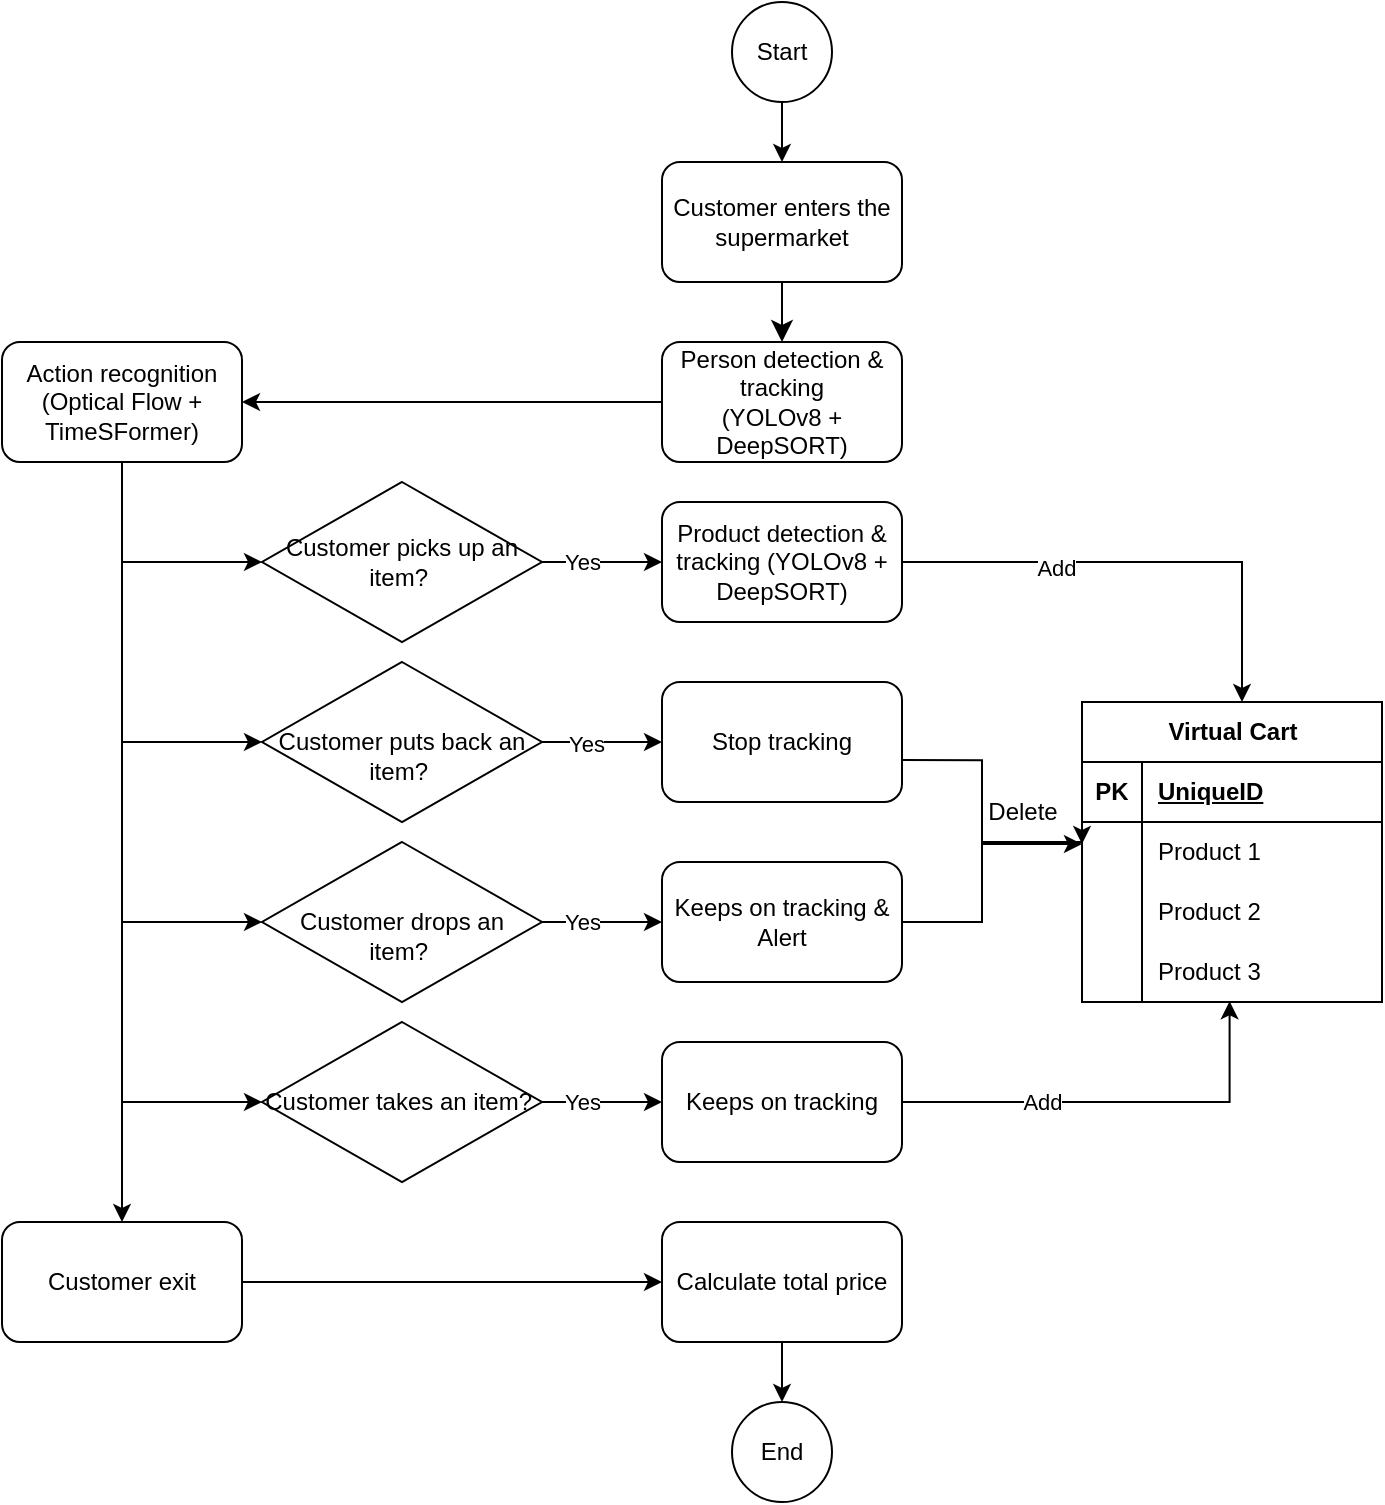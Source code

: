 <mxfile version="26.2.14">
  <diagram id="C5RBs43oDa-KdzZeNtuy" name="Page-1">
    <mxGraphModel dx="1185" dy="868" grid="1" gridSize="10" guides="1" tooltips="1" connect="1" arrows="1" fold="1" page="1" pageScale="1" pageWidth="827" pageHeight="1169" math="0" shadow="0">
      <root>
        <mxCell id="WIyWlLk6GJQsqaUBKTNV-0" />
        <mxCell id="WIyWlLk6GJQsqaUBKTNV-1" parent="WIyWlLk6GJQsqaUBKTNV-0" />
        <mxCell id="DH9YnwBXeE9jykHtQt9v-0" value="&lt;div&gt;&lt;p class=&quot;p1&quot;&gt;Start&lt;/p&gt;&lt;/div&gt;" style="ellipse;whiteSpace=wrap;html=1;aspect=fixed;" parent="WIyWlLk6GJQsqaUBKTNV-1" vertex="1">
          <mxGeometry x="475" y="370" width="50" height="50" as="geometry" />
        </mxCell>
        <mxCell id="DH9YnwBXeE9jykHtQt9v-1" value="&lt;p class=&quot;p1&quot;&gt;Customer enters the supermarket&lt;/p&gt;" style="rounded=1;whiteSpace=wrap;html=1;" parent="WIyWlLk6GJQsqaUBKTNV-1" vertex="1">
          <mxGeometry x="440" y="450" width="120" height="60" as="geometry" />
        </mxCell>
        <mxCell id="DH9YnwBXeE9jykHtQt9v-8" value="" style="endArrow=classic;html=1;rounded=0;exitX=0.5;exitY=1;exitDx=0;exitDy=0;" parent="WIyWlLk6GJQsqaUBKTNV-1" source="DH9YnwBXeE9jykHtQt9v-0" target="DH9YnwBXeE9jykHtQt9v-1" edge="1">
          <mxGeometry width="50" height="50" relative="1" as="geometry">
            <mxPoint x="310" y="270" as="sourcePoint" />
            <mxPoint x="360" y="220" as="targetPoint" />
          </mxGeometry>
        </mxCell>
        <mxCell id="DH9YnwBXeE9jykHtQt9v-42" value="" style="edgeStyle=orthogonalEdgeStyle;rounded=0;orthogonalLoop=1;jettySize=auto;html=1;" parent="WIyWlLk6GJQsqaUBKTNV-1" source="DH9YnwBXeE9jykHtQt9v-39" target="DH9YnwBXeE9jykHtQt9v-41" edge="1">
          <mxGeometry relative="1" as="geometry" />
        </mxCell>
        <mxCell id="DH9YnwBXeE9jykHtQt9v-39" value="Person detection &amp;amp; tracking&lt;div&gt;(YOLOv8 + DeepSORT)&lt;/div&gt;" style="whiteSpace=wrap;html=1;rounded=1;" parent="WIyWlLk6GJQsqaUBKTNV-1" vertex="1">
          <mxGeometry x="440" y="540" width="120" height="60" as="geometry" />
        </mxCell>
        <mxCell id="DH9YnwBXeE9jykHtQt9v-59" value="" style="edgeStyle=orthogonalEdgeStyle;rounded=0;orthogonalLoop=1;jettySize=auto;html=1;" parent="WIyWlLk6GJQsqaUBKTNV-1" source="DH9YnwBXeE9jykHtQt9v-41" target="DH9YnwBXeE9jykHtQt9v-58" edge="1">
          <mxGeometry relative="1" as="geometry" />
        </mxCell>
        <mxCell id="DH9YnwBXeE9jykHtQt9v-41" value="Action recognition&lt;div&gt;(&lt;span style=&quot;background-color: transparent; color: light-dark(rgb(0, 0, 0), rgb(255, 255, 255));&quot;&gt;Optical Flow + TimeSFormer)&lt;/span&gt;&lt;/div&gt;" style="whiteSpace=wrap;html=1;rounded=1;" parent="WIyWlLk6GJQsqaUBKTNV-1" vertex="1">
          <mxGeometry x="110" y="540" width="120" height="60" as="geometry" />
        </mxCell>
        <mxCell id="DH9YnwBXeE9jykHtQt9v-49" value="" style="edgeStyle=orthogonalEdgeStyle;rounded=0;orthogonalLoop=1;jettySize=auto;html=1;" parent="WIyWlLk6GJQsqaUBKTNV-1" edge="1">
          <mxGeometry relative="1" as="geometry">
            <mxPoint x="370" y="650.0" as="sourcePoint" />
            <mxPoint x="440" y="650" as="targetPoint" />
          </mxGeometry>
        </mxCell>
        <mxCell id="DH9YnwBXeE9jykHtQt9v-63" value="Yes" style="edgeLabel;html=1;align=center;verticalAlign=middle;resizable=0;points=[];" parent="DH9YnwBXeE9jykHtQt9v-49" vertex="1" connectable="0">
          <mxGeometry x="-0.263" y="-3" relative="1" as="geometry">
            <mxPoint x="4" y="-3" as="offset" />
          </mxGeometry>
        </mxCell>
        <mxCell id="DH9YnwBXeE9jykHtQt9v-45" value="" style="endArrow=classic;html=1;rounded=0;exitX=0.5;exitY=1;exitDx=0;exitDy=0;entryX=0;entryY=0.5;entryDx=0;entryDy=0;" parent="WIyWlLk6GJQsqaUBKTNV-1" target="DH9YnwBXeE9jykHtQt9v-60" edge="1" source="DH9YnwBXeE9jykHtQt9v-41">
          <mxGeometry width="50" height="50" relative="1" as="geometry">
            <mxPoint x="130" y="600" as="sourcePoint" />
            <mxPoint x="220" y="650.0" as="targetPoint" />
            <Array as="points">
              <mxPoint x="170" y="650" />
            </Array>
          </mxGeometry>
        </mxCell>
        <mxCell id="DH9YnwBXeE9jykHtQt9v-55" value="" style="edgeStyle=orthogonalEdgeStyle;rounded=0;orthogonalLoop=1;jettySize=auto;html=1;exitX=1;exitY=0.5;exitDx=0;exitDy=0;" parent="WIyWlLk6GJQsqaUBKTNV-1" source="DH9YnwBXeE9jykHtQt9v-62" edge="1">
          <mxGeometry relative="1" as="geometry">
            <mxPoint x="370" y="830.0" as="sourcePoint" />
            <Array as="points">
              <mxPoint x="390" y="830" />
              <mxPoint x="390" y="830" />
            </Array>
            <mxPoint x="440" y="830" as="targetPoint" />
          </mxGeometry>
        </mxCell>
        <mxCell id="DH9YnwBXeE9jykHtQt9v-65" value="Yes" style="edgeLabel;html=1;align=center;verticalAlign=middle;resizable=0;points=[];" parent="DH9YnwBXeE9jykHtQt9v-55" vertex="1" connectable="0">
          <mxGeometry x="-0.078" y="1" relative="1" as="geometry">
            <mxPoint x="-8" y="1" as="offset" />
          </mxGeometry>
        </mxCell>
        <mxCell id="DH9YnwBXeE9jykHtQt9v-71" value="" style="edgeStyle=orthogonalEdgeStyle;rounded=0;orthogonalLoop=1;jettySize=auto;html=1;" parent="WIyWlLk6GJQsqaUBKTNV-1" source="DH9YnwBXeE9jykHtQt9v-58" target="DH9YnwBXeE9jykHtQt9v-70" edge="1">
          <mxGeometry relative="1" as="geometry" />
        </mxCell>
        <mxCell id="DH9YnwBXeE9jykHtQt9v-58" value="&lt;p class=&quot;p1&quot;&gt;&lt;span style=&quot;background-color: transparent; color: light-dark(rgb(0, 0, 0), rgb(255, 255, 255));&quot;&gt;Customer exit&lt;/span&gt;&lt;/p&gt;" style="whiteSpace=wrap;html=1;rounded=1;" parent="WIyWlLk6GJQsqaUBKTNV-1" vertex="1">
          <mxGeometry x="110" y="980" width="120" height="60" as="geometry" />
        </mxCell>
        <mxCell id="DH9YnwBXeE9jykHtQt9v-60" value="&lt;p class=&quot;p1&quot;&gt;&lt;span style=&quot;background-color: transparent; color: light-dark(rgb(0, 0, 0), rgb(255, 255, 255));&quot;&gt;Customer picks up an item&lt;/span&gt;&lt;span style=&quot;background-color: transparent; color: light-dark(rgb(0, 0, 0), rgb(255, 255, 255));&quot;&gt;?&lt;/span&gt;&lt;span style=&quot;background-color: transparent; color: light-dark(rgb(0, 0, 0), rgb(255, 255, 255));&quot; class=&quot;Apple-converted-space&quot;&gt;&amp;nbsp;&lt;/span&gt;&lt;/p&gt;" style="rhombus;whiteSpace=wrap;html=1;" parent="WIyWlLk6GJQsqaUBKTNV-1" vertex="1">
          <mxGeometry x="240" y="610" width="140" height="80" as="geometry" />
        </mxCell>
        <mxCell id="DH9YnwBXeE9jykHtQt9v-62" value="&lt;div&gt;&lt;br&gt;&lt;/div&gt;Customer drops an item&lt;span style=&quot;color: light-dark(rgb(0, 0, 0), rgb(255, 255, 255)); background-color: transparent;&quot;&gt;?&lt;/span&gt;&lt;span style=&quot;color: light-dark(rgb(0, 0, 0), rgb(255, 255, 255)); background-color: transparent;&quot; class=&quot;Apple-converted-space&quot;&gt;&amp;nbsp;&lt;/span&gt;" style="rhombus;whiteSpace=wrap;html=1;" parent="WIyWlLk6GJQsqaUBKTNV-1" vertex="1">
          <mxGeometry x="240" y="790" width="140" height="80" as="geometry" />
        </mxCell>
        <mxCell id="DH9YnwBXeE9jykHtQt9v-70" value="&lt;p class=&quot;p1&quot;&gt;Calculate total price&lt;/p&gt;" style="whiteSpace=wrap;html=1;rounded=1;" parent="WIyWlLk6GJQsqaUBKTNV-1" vertex="1">
          <mxGeometry x="440" y="980" width="120" height="60" as="geometry" />
        </mxCell>
        <mxCell id="DH9YnwBXeE9jykHtQt9v-79" value="&lt;div&gt;&lt;p class=&quot;p1&quot;&gt;End&lt;/p&gt;&lt;/div&gt;" style="ellipse;whiteSpace=wrap;html=1;aspect=fixed;" parent="WIyWlLk6GJQsqaUBKTNV-1" vertex="1">
          <mxGeometry x="475" y="1070" width="50" height="50" as="geometry" />
        </mxCell>
        <mxCell id="uuW5us353HKHIxsga8VK-14" value="" style="endArrow=classic;html=1;rounded=0;exitX=0.5;exitY=1;exitDx=0;exitDy=0;entryX=0;entryY=0.5;entryDx=0;entryDy=0;" parent="WIyWlLk6GJQsqaUBKTNV-1" source="DH9YnwBXeE9jykHtQt9v-41" target="DH9YnwBXeE9jykHtQt9v-62" edge="1">
          <mxGeometry width="50" height="50" relative="1" as="geometry">
            <mxPoint x="130" y="710" as="sourcePoint" />
            <mxPoint x="230" y="760" as="targetPoint" />
            <Array as="points">
              <mxPoint x="170" y="830" />
            </Array>
          </mxGeometry>
        </mxCell>
        <mxCell id="1n3pUYNdukaqnlME4gIQ-0" value="" style="endArrow=classic;html=1;rounded=0;fontSize=12;startSize=8;endSize=8;curved=1;entryX=0.5;entryY=0;entryDx=0;entryDy=0;exitX=0.5;exitY=1;exitDx=0;exitDy=0;" parent="WIyWlLk6GJQsqaUBKTNV-1" source="DH9YnwBXeE9jykHtQt9v-1" target="DH9YnwBXeE9jykHtQt9v-39" edge="1">
          <mxGeometry width="50" height="50" relative="1" as="geometry">
            <mxPoint x="440" y="670" as="sourcePoint" />
            <mxPoint x="490" y="620" as="targetPoint" />
          </mxGeometry>
        </mxCell>
        <mxCell id="Jn8pe_sqvKz6rOjeq51U-3" value="" style="endArrow=classic;html=1;rounded=0;" edge="1" parent="WIyWlLk6GJQsqaUBKTNV-1">
          <mxGeometry width="50" height="50" relative="1" as="geometry">
            <mxPoint x="170" y="680" as="sourcePoint" />
            <mxPoint x="240" y="920" as="targetPoint" />
            <Array as="points">
              <mxPoint x="170" y="920" />
            </Array>
          </mxGeometry>
        </mxCell>
        <mxCell id="Jn8pe_sqvKz6rOjeq51U-12" value="" style="edgeStyle=orthogonalEdgeStyle;rounded=0;orthogonalLoop=1;jettySize=auto;html=1;" edge="1" parent="WIyWlLk6GJQsqaUBKTNV-1" source="Jn8pe_sqvKz6rOjeq51U-5">
          <mxGeometry relative="1" as="geometry">
            <mxPoint x="440" y="920" as="targetPoint" />
          </mxGeometry>
        </mxCell>
        <mxCell id="Jn8pe_sqvKz6rOjeq51U-13" value="Yes" style="edgeLabel;html=1;align=center;verticalAlign=middle;resizable=0;points=[];" vertex="1" connectable="0" parent="Jn8pe_sqvKz6rOjeq51U-12">
          <mxGeometry x="-0.1" y="3" relative="1" as="geometry">
            <mxPoint x="-7" y="3" as="offset" />
          </mxGeometry>
        </mxCell>
        <mxCell id="Jn8pe_sqvKz6rOjeq51U-5" value="Customer takes an item&lt;span style=&quot;color: light-dark(rgb(0, 0, 0), rgb(255, 255, 255)); background-color: transparent;&quot;&gt;?&lt;/span&gt;&lt;span style=&quot;color: light-dark(rgb(0, 0, 0), rgb(255, 255, 255)); background-color: transparent;&quot; class=&quot;Apple-converted-space&quot;&gt;&amp;nbsp;&lt;/span&gt;" style="rhombus;whiteSpace=wrap;html=1;" vertex="1" parent="WIyWlLk6GJQsqaUBKTNV-1">
          <mxGeometry x="240" y="880" width="140" height="80" as="geometry" />
        </mxCell>
        <mxCell id="Jn8pe_sqvKz6rOjeq51U-9" value="" style="edgeStyle=orthogonalEdgeStyle;rounded=0;orthogonalLoop=1;jettySize=auto;html=1;" edge="1" parent="WIyWlLk6GJQsqaUBKTNV-1" source="Jn8pe_sqvKz6rOjeq51U-6">
          <mxGeometry relative="1" as="geometry">
            <mxPoint x="440" y="740" as="targetPoint" />
          </mxGeometry>
        </mxCell>
        <mxCell id="Jn8pe_sqvKz6rOjeq51U-10" value="Yes" style="edgeLabel;html=1;align=center;verticalAlign=middle;resizable=0;points=[];" vertex="1" connectable="0" parent="Jn8pe_sqvKz6rOjeq51U-9">
          <mxGeometry x="-0.267" y="-1" relative="1" as="geometry">
            <mxPoint as="offset" />
          </mxGeometry>
        </mxCell>
        <mxCell id="Jn8pe_sqvKz6rOjeq51U-6" value="&amp;nbsp; &amp;nbsp;&amp;nbsp;&lt;div&gt;Customer puts back an item&lt;span style=&quot;color: light-dark(rgb(0, 0, 0), rgb(255, 255, 255)); background-color: transparent;&quot;&gt;?&lt;/span&gt;&lt;span style=&quot;color: light-dark(rgb(0, 0, 0), rgb(255, 255, 255)); background-color: transparent;&quot; class=&quot;Apple-converted-space&quot;&gt;&amp;nbsp;&lt;/span&gt;&lt;/div&gt;" style="rhombus;whiteSpace=wrap;html=1;" vertex="1" parent="WIyWlLk6GJQsqaUBKTNV-1">
          <mxGeometry x="240" y="700" width="140" height="80" as="geometry" />
        </mxCell>
        <mxCell id="Jn8pe_sqvKz6rOjeq51U-7" value="" style="endArrow=classic;html=1;rounded=0;exitX=0.5;exitY=1;exitDx=0;exitDy=0;entryX=0;entryY=0.5;entryDx=0;entryDy=0;" edge="1" parent="WIyWlLk6GJQsqaUBKTNV-1" source="DH9YnwBXeE9jykHtQt9v-41" target="Jn8pe_sqvKz6rOjeq51U-6">
          <mxGeometry width="50" height="50" relative="1" as="geometry">
            <mxPoint x="370" y="830" as="sourcePoint" />
            <mxPoint x="420" y="780" as="targetPoint" />
            <Array as="points">
              <mxPoint x="170" y="740" />
            </Array>
          </mxGeometry>
        </mxCell>
        <mxCell id="Jn8pe_sqvKz6rOjeq51U-16" value="" style="endArrow=classic;html=1;rounded=0;exitX=0.5;exitY=1;exitDx=0;exitDy=0;entryX=0.5;entryY=0;entryDx=0;entryDy=0;" edge="1" parent="WIyWlLk6GJQsqaUBKTNV-1" source="DH9YnwBXeE9jykHtQt9v-70" target="DH9YnwBXeE9jykHtQt9v-79">
          <mxGeometry width="50" height="50" relative="1" as="geometry">
            <mxPoint x="300" y="810" as="sourcePoint" />
            <mxPoint x="350" y="760" as="targetPoint" />
          </mxGeometry>
        </mxCell>
        <mxCell id="Jn8pe_sqvKz6rOjeq51U-17" value="Product detection &amp;amp; tracking (YOLOv8 + DeepSORT)" style="rounded=1;whiteSpace=wrap;html=1;" vertex="1" parent="WIyWlLk6GJQsqaUBKTNV-1">
          <mxGeometry x="440" y="620" width="120" height="60" as="geometry" />
        </mxCell>
        <mxCell id="Jn8pe_sqvKz6rOjeq51U-18" value="Stop tracking" style="rounded=1;whiteSpace=wrap;html=1;" vertex="1" parent="WIyWlLk6GJQsqaUBKTNV-1">
          <mxGeometry x="440" y="710" width="120" height="60" as="geometry" />
        </mxCell>
        <mxCell id="Jn8pe_sqvKz6rOjeq51U-41" value="" style="edgeStyle=orthogonalEdgeStyle;rounded=0;orthogonalLoop=1;jettySize=auto;html=1;entryX=0;entryY=0.5;entryDx=0;entryDy=0;" edge="1" parent="WIyWlLk6GJQsqaUBKTNV-1" source="Jn8pe_sqvKz6rOjeq51U-19">
          <mxGeometry relative="1" as="geometry">
            <mxPoint x="650" y="791.0" as="targetPoint" />
            <Array as="points">
              <mxPoint x="600" y="830" />
              <mxPoint x="600" y="791" />
            </Array>
          </mxGeometry>
        </mxCell>
        <mxCell id="Jn8pe_sqvKz6rOjeq51U-19" value="Keeps on tracking &amp;amp; Alert" style="rounded=1;whiteSpace=wrap;html=1;" vertex="1" parent="WIyWlLk6GJQsqaUBKTNV-1">
          <mxGeometry x="440" y="800" width="120" height="60" as="geometry" />
        </mxCell>
        <mxCell id="Jn8pe_sqvKz6rOjeq51U-25" value="" style="edgeStyle=orthogonalEdgeStyle;rounded=0;orthogonalLoop=1;jettySize=auto;html=1;entryX=0.492;entryY=0.988;entryDx=0;entryDy=0;entryPerimeter=0;" edge="1" parent="WIyWlLk6GJQsqaUBKTNV-1" source="Jn8pe_sqvKz6rOjeq51U-20" target="Jn8pe_sqvKz6rOjeq51U-58">
          <mxGeometry relative="1" as="geometry">
            <mxPoint x="730" y="900" as="targetPoint" />
            <Array as="points">
              <mxPoint x="724" y="920" />
            </Array>
          </mxGeometry>
        </mxCell>
        <mxCell id="Jn8pe_sqvKz6rOjeq51U-31" value="Add" style="edgeLabel;html=1;align=center;verticalAlign=middle;resizable=0;points=[];" vertex="1" connectable="0" parent="Jn8pe_sqvKz6rOjeq51U-25">
          <mxGeometry x="-0.344" relative="1" as="geometry">
            <mxPoint as="offset" />
          </mxGeometry>
        </mxCell>
        <mxCell id="Jn8pe_sqvKz6rOjeq51U-20" value="Keeps on tracking" style="rounded=1;whiteSpace=wrap;html=1;" vertex="1" parent="WIyWlLk6GJQsqaUBKTNV-1">
          <mxGeometry x="440" y="890" width="120" height="60" as="geometry" />
        </mxCell>
        <mxCell id="Jn8pe_sqvKz6rOjeq51U-21" value="" style="endArrow=classic;html=1;rounded=0;entryX=0.5;entryY=0;entryDx=0;entryDy=0;exitX=1;exitY=0.5;exitDx=0;exitDy=0;" edge="1" parent="WIyWlLk6GJQsqaUBKTNV-1" source="Jn8pe_sqvKz6rOjeq51U-17">
          <mxGeometry width="50" height="50" relative="1" as="geometry">
            <mxPoint x="590" y="610" as="sourcePoint" />
            <mxPoint x="730" y="720" as="targetPoint" />
            <Array as="points">
              <mxPoint x="730" y="650" />
            </Array>
          </mxGeometry>
        </mxCell>
        <mxCell id="Jn8pe_sqvKz6rOjeq51U-32" value="Add" style="edgeLabel;html=1;align=center;verticalAlign=middle;resizable=0;points=[];" vertex="1" connectable="0" parent="Jn8pe_sqvKz6rOjeq51U-21">
          <mxGeometry x="-0.364" y="-3" relative="1" as="geometry">
            <mxPoint as="offset" />
          </mxGeometry>
        </mxCell>
        <mxCell id="Jn8pe_sqvKz6rOjeq51U-43" value="" style="edgeStyle=orthogonalEdgeStyle;rounded=0;orthogonalLoop=1;jettySize=auto;html=1;entryX=0;entryY=0.5;entryDx=0;entryDy=0;" edge="1" parent="WIyWlLk6GJQsqaUBKTNV-1">
          <mxGeometry relative="1" as="geometry">
            <mxPoint x="560" y="749.06" as="sourcePoint" />
            <mxPoint x="650" y="791.0" as="targetPoint" />
            <Array as="points">
              <mxPoint x="600" y="749" />
              <mxPoint x="600" y="790" />
              <mxPoint x="650" y="790" />
            </Array>
          </mxGeometry>
        </mxCell>
        <mxCell id="Jn8pe_sqvKz6rOjeq51U-47" value="Delete" style="text;html=1;align=center;verticalAlign=middle;resizable=0;points=[];autosize=1;strokeColor=none;fillColor=none;" vertex="1" parent="WIyWlLk6GJQsqaUBKTNV-1">
          <mxGeometry x="590" y="760" width="60" height="30" as="geometry" />
        </mxCell>
        <mxCell id="Jn8pe_sqvKz6rOjeq51U-48" value="Virtual Cart" style="shape=table;startSize=30;container=1;collapsible=1;childLayout=tableLayout;fixedRows=1;rowLines=0;fontStyle=1;align=center;resizeLast=1;html=1;" vertex="1" parent="WIyWlLk6GJQsqaUBKTNV-1">
          <mxGeometry x="650" y="720" width="150" height="150" as="geometry" />
        </mxCell>
        <mxCell id="Jn8pe_sqvKz6rOjeq51U-49" value="" style="shape=tableRow;horizontal=0;startSize=0;swimlaneHead=0;swimlaneBody=0;fillColor=none;collapsible=0;dropTarget=0;points=[[0,0.5],[1,0.5]];portConstraint=eastwest;top=0;left=0;right=0;bottom=1;" vertex="1" parent="Jn8pe_sqvKz6rOjeq51U-48">
          <mxGeometry y="30" width="150" height="30" as="geometry" />
        </mxCell>
        <mxCell id="Jn8pe_sqvKz6rOjeq51U-50" value="PK" style="shape=partialRectangle;connectable=0;fillColor=none;top=0;left=0;bottom=0;right=0;fontStyle=1;overflow=hidden;whiteSpace=wrap;html=1;" vertex="1" parent="Jn8pe_sqvKz6rOjeq51U-49">
          <mxGeometry width="30" height="30" as="geometry">
            <mxRectangle width="30" height="30" as="alternateBounds" />
          </mxGeometry>
        </mxCell>
        <mxCell id="Jn8pe_sqvKz6rOjeq51U-51" value="UniqueID" style="shape=partialRectangle;connectable=0;fillColor=none;top=0;left=0;bottom=0;right=0;align=left;spacingLeft=6;fontStyle=5;overflow=hidden;whiteSpace=wrap;html=1;" vertex="1" parent="Jn8pe_sqvKz6rOjeq51U-49">
          <mxGeometry x="30" width="120" height="30" as="geometry">
            <mxRectangle width="120" height="30" as="alternateBounds" />
          </mxGeometry>
        </mxCell>
        <mxCell id="Jn8pe_sqvKz6rOjeq51U-52" value="" style="shape=tableRow;horizontal=0;startSize=0;swimlaneHead=0;swimlaneBody=0;fillColor=none;collapsible=0;dropTarget=0;points=[[0,0.5],[1,0.5]];portConstraint=eastwest;top=0;left=0;right=0;bottom=0;" vertex="1" parent="Jn8pe_sqvKz6rOjeq51U-48">
          <mxGeometry y="60" width="150" height="30" as="geometry" />
        </mxCell>
        <mxCell id="Jn8pe_sqvKz6rOjeq51U-53" value="" style="shape=partialRectangle;connectable=0;fillColor=none;top=0;left=0;bottom=0;right=0;editable=1;overflow=hidden;whiteSpace=wrap;html=1;" vertex="1" parent="Jn8pe_sqvKz6rOjeq51U-52">
          <mxGeometry width="30" height="30" as="geometry">
            <mxRectangle width="30" height="30" as="alternateBounds" />
          </mxGeometry>
        </mxCell>
        <mxCell id="Jn8pe_sqvKz6rOjeq51U-54" value="Product 1" style="shape=partialRectangle;connectable=0;fillColor=none;top=0;left=0;bottom=0;right=0;align=left;spacingLeft=6;overflow=hidden;whiteSpace=wrap;html=1;" vertex="1" parent="Jn8pe_sqvKz6rOjeq51U-52">
          <mxGeometry x="30" width="120" height="30" as="geometry">
            <mxRectangle width="120" height="30" as="alternateBounds" />
          </mxGeometry>
        </mxCell>
        <mxCell id="Jn8pe_sqvKz6rOjeq51U-55" value="" style="shape=tableRow;horizontal=0;startSize=0;swimlaneHead=0;swimlaneBody=0;fillColor=none;collapsible=0;dropTarget=0;points=[[0,0.5],[1,0.5]];portConstraint=eastwest;top=0;left=0;right=0;bottom=0;" vertex="1" parent="Jn8pe_sqvKz6rOjeq51U-48">
          <mxGeometry y="90" width="150" height="30" as="geometry" />
        </mxCell>
        <mxCell id="Jn8pe_sqvKz6rOjeq51U-56" value="" style="shape=partialRectangle;connectable=0;fillColor=none;top=0;left=0;bottom=0;right=0;editable=1;overflow=hidden;whiteSpace=wrap;html=1;" vertex="1" parent="Jn8pe_sqvKz6rOjeq51U-55">
          <mxGeometry width="30" height="30" as="geometry">
            <mxRectangle width="30" height="30" as="alternateBounds" />
          </mxGeometry>
        </mxCell>
        <mxCell id="Jn8pe_sqvKz6rOjeq51U-57" value="Product 2" style="shape=partialRectangle;connectable=0;fillColor=none;top=0;left=0;bottom=0;right=0;align=left;spacingLeft=6;overflow=hidden;whiteSpace=wrap;html=1;" vertex="1" parent="Jn8pe_sqvKz6rOjeq51U-55">
          <mxGeometry x="30" width="120" height="30" as="geometry">
            <mxRectangle width="120" height="30" as="alternateBounds" />
          </mxGeometry>
        </mxCell>
        <mxCell id="Jn8pe_sqvKz6rOjeq51U-58" value="" style="shape=tableRow;horizontal=0;startSize=0;swimlaneHead=0;swimlaneBody=0;fillColor=none;collapsible=0;dropTarget=0;points=[[0,0.5],[1,0.5]];portConstraint=eastwest;top=0;left=0;right=0;bottom=0;" vertex="1" parent="Jn8pe_sqvKz6rOjeq51U-48">
          <mxGeometry y="120" width="150" height="30" as="geometry" />
        </mxCell>
        <mxCell id="Jn8pe_sqvKz6rOjeq51U-59" value="" style="shape=partialRectangle;connectable=0;fillColor=none;top=0;left=0;bottom=0;right=0;editable=1;overflow=hidden;whiteSpace=wrap;html=1;" vertex="1" parent="Jn8pe_sqvKz6rOjeq51U-58">
          <mxGeometry width="30" height="30" as="geometry">
            <mxRectangle width="30" height="30" as="alternateBounds" />
          </mxGeometry>
        </mxCell>
        <mxCell id="Jn8pe_sqvKz6rOjeq51U-60" value="Product 3" style="shape=partialRectangle;connectable=0;fillColor=none;top=0;left=0;bottom=0;right=0;align=left;spacingLeft=6;overflow=hidden;whiteSpace=wrap;html=1;" vertex="1" parent="Jn8pe_sqvKz6rOjeq51U-58">
          <mxGeometry x="30" width="120" height="30" as="geometry">
            <mxRectangle width="120" height="30" as="alternateBounds" />
          </mxGeometry>
        </mxCell>
      </root>
    </mxGraphModel>
  </diagram>
</mxfile>
